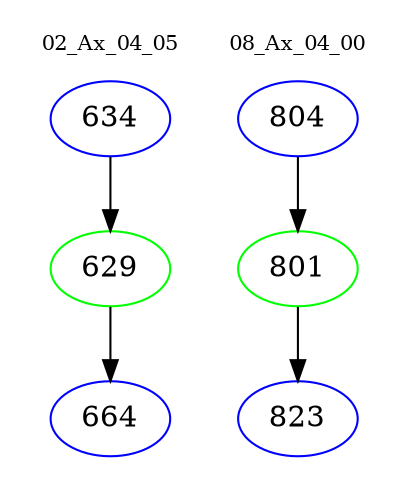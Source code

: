 digraph{
subgraph cluster_0 {
color = white
label = "02_Ax_04_05";
fontsize=10;
T0_634 [label="634", color="blue"]
T0_634 -> T0_629 [color="black"]
T0_629 [label="629", color="green"]
T0_629 -> T0_664 [color="black"]
T0_664 [label="664", color="blue"]
}
subgraph cluster_1 {
color = white
label = "08_Ax_04_00";
fontsize=10;
T1_804 [label="804", color="blue"]
T1_804 -> T1_801 [color="black"]
T1_801 [label="801", color="green"]
T1_801 -> T1_823 [color="black"]
T1_823 [label="823", color="blue"]
}
}

